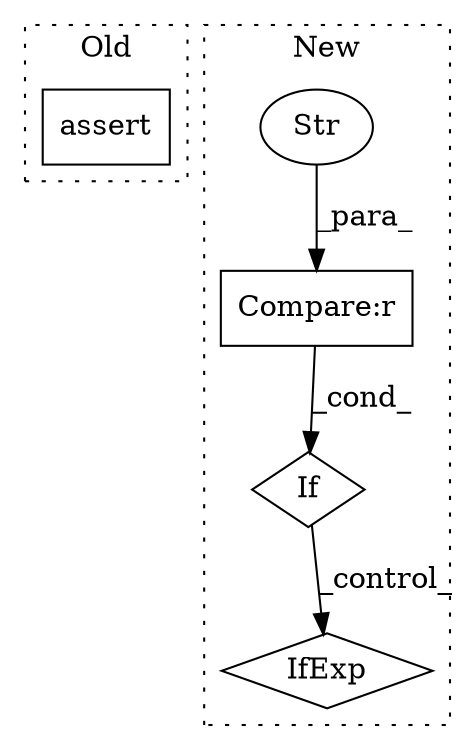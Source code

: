 digraph G {
subgraph cluster0 {
1 [label="assert" a="65" s="2865" l="7" shape="box"];
label = "Old";
style="dotted";
}
subgraph cluster1 {
2 [label="IfExp" a="51" s="3028,3046" l="4,6" shape="diamond"];
3 [label="If" a="96" s="2985,3002" l="3,14" shape="diamond"];
4 [label="Compare:r" a="40" s="2988" l="14" shape="box"];
5 [label="Str" a="66" s="2996" l="6" shape="ellipse"];
label = "New";
style="dotted";
}
3 -> 2 [label="_control_"];
4 -> 3 [label="_cond_"];
5 -> 4 [label="_para_"];
}